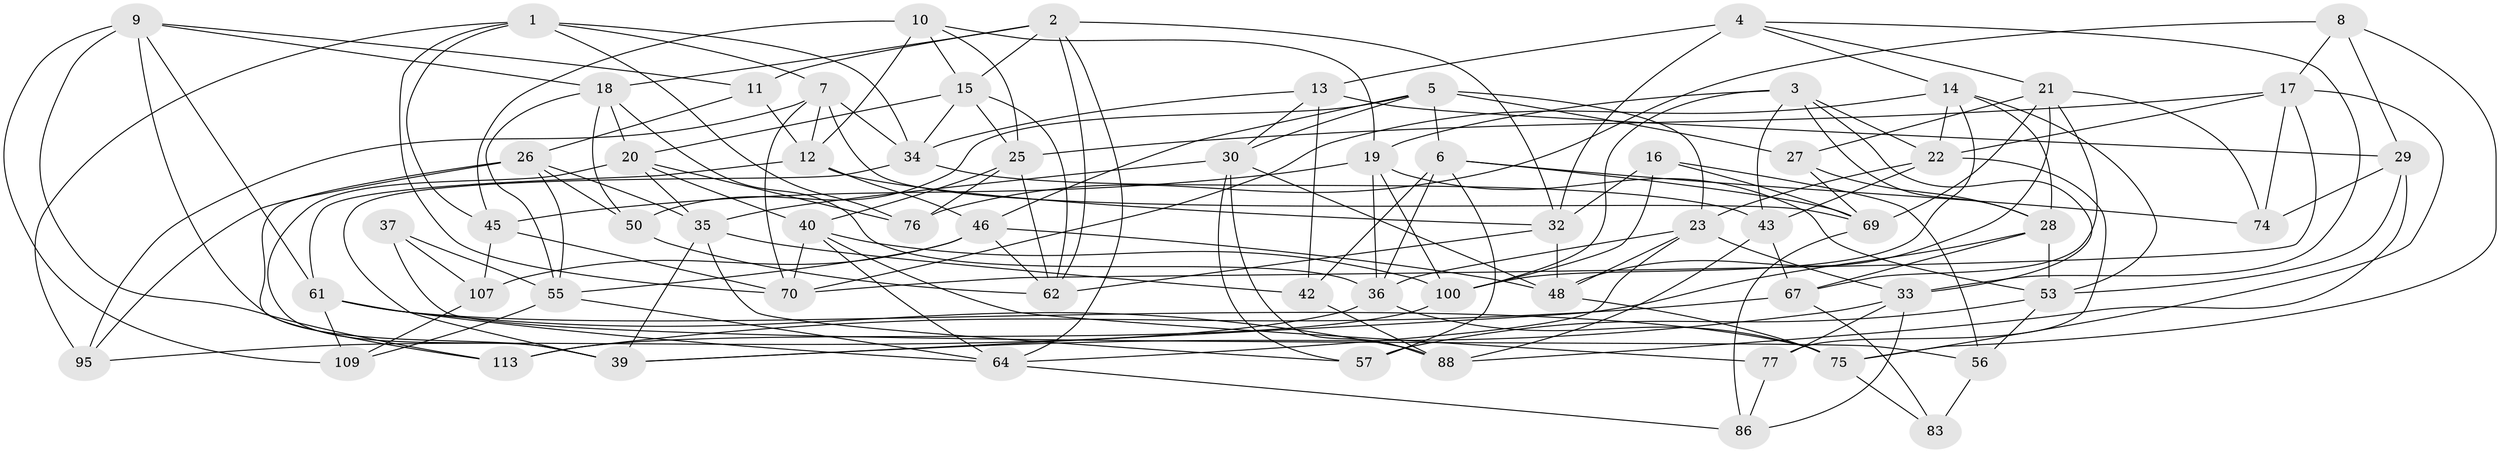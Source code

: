 // Generated by graph-tools (version 1.1) at 2025/24/03/03/25 07:24:22]
// undirected, 65 vertices, 172 edges
graph export_dot {
graph [start="1"]
  node [color=gray90,style=filled];
  1 [super="+52"];
  2 [super="+41"];
  3 [super="+59"];
  4 [super="+111"];
  5 [super="+47"];
  6 [super="+101"];
  7 [super="+91"];
  8;
  9 [super="+51"];
  10 [super="+105"];
  11;
  12 [super="+38"];
  13 [super="+24"];
  14 [super="+84"];
  15 [super="+60"];
  16;
  17 [super="+79"];
  18 [super="+92"];
  19 [super="+82"];
  20 [super="+54"];
  21 [super="+93"];
  22 [super="+102"];
  23 [super="+44"];
  25 [super="+73"];
  26 [super="+108"];
  27;
  28 [super="+81"];
  29 [super="+65"];
  30 [super="+31"];
  32 [super="+72"];
  33 [super="+78"];
  34 [super="+112"];
  35 [super="+110"];
  36 [super="+68"];
  37;
  39 [super="+63"];
  40 [super="+89"];
  42;
  43 [super="+87"];
  45 [super="+71"];
  46 [super="+98"];
  48 [super="+49"];
  50;
  53 [super="+106"];
  55 [super="+58"];
  56 [super="+97"];
  57;
  61 [super="+80"];
  62 [super="+66"];
  64 [super="+90"];
  67 [super="+99"];
  69 [super="+85"];
  70 [super="+96"];
  74;
  75 [super="+94"];
  76;
  77;
  83;
  86;
  88 [super="+104"];
  95;
  100 [super="+103"];
  107;
  109;
  113;
  1 -- 7;
  1 -- 70;
  1 -- 34;
  1 -- 76;
  1 -- 45;
  1 -- 95;
  2 -- 32;
  2 -- 64;
  2 -- 18;
  2 -- 11;
  2 -- 62;
  2 -- 15;
  3 -- 43;
  3 -- 100;
  3 -- 33;
  3 -- 28;
  3 -- 22;
  3 -- 19;
  4 -- 13 [weight=2];
  4 -- 32;
  4 -- 33;
  4 -- 21;
  4 -- 14;
  5 -- 6;
  5 -- 27;
  5 -- 23;
  5 -- 50;
  5 -- 46;
  5 -- 30;
  6 -- 36;
  6 -- 57;
  6 -- 42;
  6 -- 74;
  6 -- 69;
  7 -- 12;
  7 -- 95;
  7 -- 34;
  7 -- 69;
  7 -- 70;
  8 -- 75;
  8 -- 76;
  8 -- 29;
  8 -- 17;
  9 -- 113;
  9 -- 109;
  9 -- 18;
  9 -- 11;
  9 -- 61;
  9 -- 39;
  10 -- 45 [weight=2];
  10 -- 25;
  10 -- 19;
  10 -- 12;
  10 -- 15;
  11 -- 26;
  11 -- 12;
  12 -- 61;
  12 -- 46;
  12 -- 32;
  13 -- 42;
  13 -- 34;
  13 -- 29;
  13 -- 30;
  14 -- 22;
  14 -- 70;
  14 -- 53;
  14 -- 100;
  14 -- 28;
  15 -- 34;
  15 -- 62;
  15 -- 25;
  15 -- 20;
  16 -- 100;
  16 -- 69;
  16 -- 32;
  16 -- 56;
  17 -- 25;
  17 -- 70;
  17 -- 74;
  17 -- 22;
  17 -- 75;
  18 -- 50;
  18 -- 55;
  18 -- 36;
  18 -- 20;
  19 -- 45;
  19 -- 100;
  19 -- 36;
  19 -- 53;
  20 -- 76;
  20 -- 39;
  20 -- 40;
  20 -- 35;
  21 -- 69;
  21 -- 74;
  21 -- 67;
  21 -- 27;
  21 -- 48;
  22 -- 77;
  22 -- 23;
  22 -- 43;
  23 -- 64;
  23 -- 33;
  23 -- 36;
  23 -- 48;
  25 -- 62;
  25 -- 40;
  25 -- 76;
  26 -- 113;
  26 -- 50;
  26 -- 35;
  26 -- 95;
  26 -- 55;
  27 -- 69;
  27 -- 28;
  28 -- 67;
  28 -- 53;
  28 -- 39;
  29 -- 88 [weight=2];
  29 -- 74;
  29 -- 53;
  30 -- 88;
  30 -- 48;
  30 -- 57;
  30 -- 35;
  32 -- 48;
  32 -- 62;
  33 -- 86;
  33 -- 77;
  33 -- 39;
  34 -- 39;
  34 -- 43;
  35 -- 57;
  35 -- 39;
  35 -- 42;
  36 -- 95;
  36 -- 75;
  37 -- 55;
  37 -- 56 [weight=2];
  37 -- 107;
  40 -- 100;
  40 -- 64;
  40 -- 77;
  40 -- 70;
  42 -- 88;
  43 -- 88;
  43 -- 67 [weight=2];
  45 -- 107;
  45 -- 70;
  46 -- 48;
  46 -- 107;
  46 -- 55;
  46 -- 62;
  48 -- 75;
  50 -- 62;
  53 -- 56;
  53 -- 57;
  55 -- 64;
  55 -- 109;
  56 -- 83 [weight=2];
  61 -- 88;
  61 -- 75;
  61 -- 109;
  61 -- 64;
  64 -- 86;
  67 -- 113;
  67 -- 83;
  69 -- 86;
  75 -- 83;
  77 -- 86;
  100 -- 113;
  107 -- 109;
}
